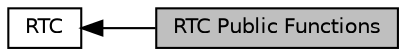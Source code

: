 digraph "RTC Public Functions"
{
  edge [fontname="Helvetica",fontsize="10",labelfontname="Helvetica",labelfontsize="10"];
  node [fontname="Helvetica",fontsize="10",shape=box];
  rankdir=LR;
  Node1 [label="RTC Public Functions",height=0.2,width=0.4,color="black", fillcolor="grey75", style="filled", fontcolor="black",tooltip=" "];
  Node2 [label="RTC",height=0.2,width=0.4,color="black", fillcolor="white", style="filled",URL="$d7/d44/group__RTC.html",tooltip="This package provides the core capabilities for rtc functions."];
  Node2->Node1 [shape=plaintext, dir="back", style="solid"];
}
